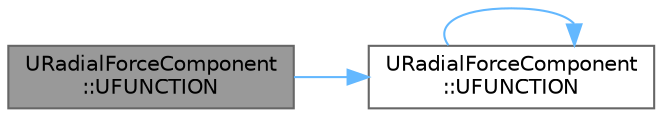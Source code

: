 digraph "URadialForceComponent::UFUNCTION"
{
 // INTERACTIVE_SVG=YES
 // LATEX_PDF_SIZE
  bgcolor="transparent";
  edge [fontname=Helvetica,fontsize=10,labelfontname=Helvetica,labelfontsize=10];
  node [fontname=Helvetica,fontsize=10,shape=box,height=0.2,width=0.4];
  rankdir="LR";
  Node1 [id="Node000001",label="URadialForceComponent\l::UFUNCTION",height=0.2,width=0.4,color="gray40", fillcolor="grey60", style="filled", fontcolor="black",tooltip="Add an object type for this radial force to affect."];
  Node1 -> Node2 [id="edge1_Node000001_Node000002",color="steelblue1",style="solid",tooltip=" "];
  Node2 [id="Node000002",label="URadialForceComponent\l::UFUNCTION",height=0.2,width=0.4,color="grey40", fillcolor="white", style="filled",URL="$d0/d1a/classURadialForceComponent.html#aa203f6a7b49d38b30f2ce6521c14e273",tooltip="Fire a single impulse."];
  Node2 -> Node2 [id="edge2_Node000002_Node000002",color="steelblue1",style="solid",tooltip=" "];
}
